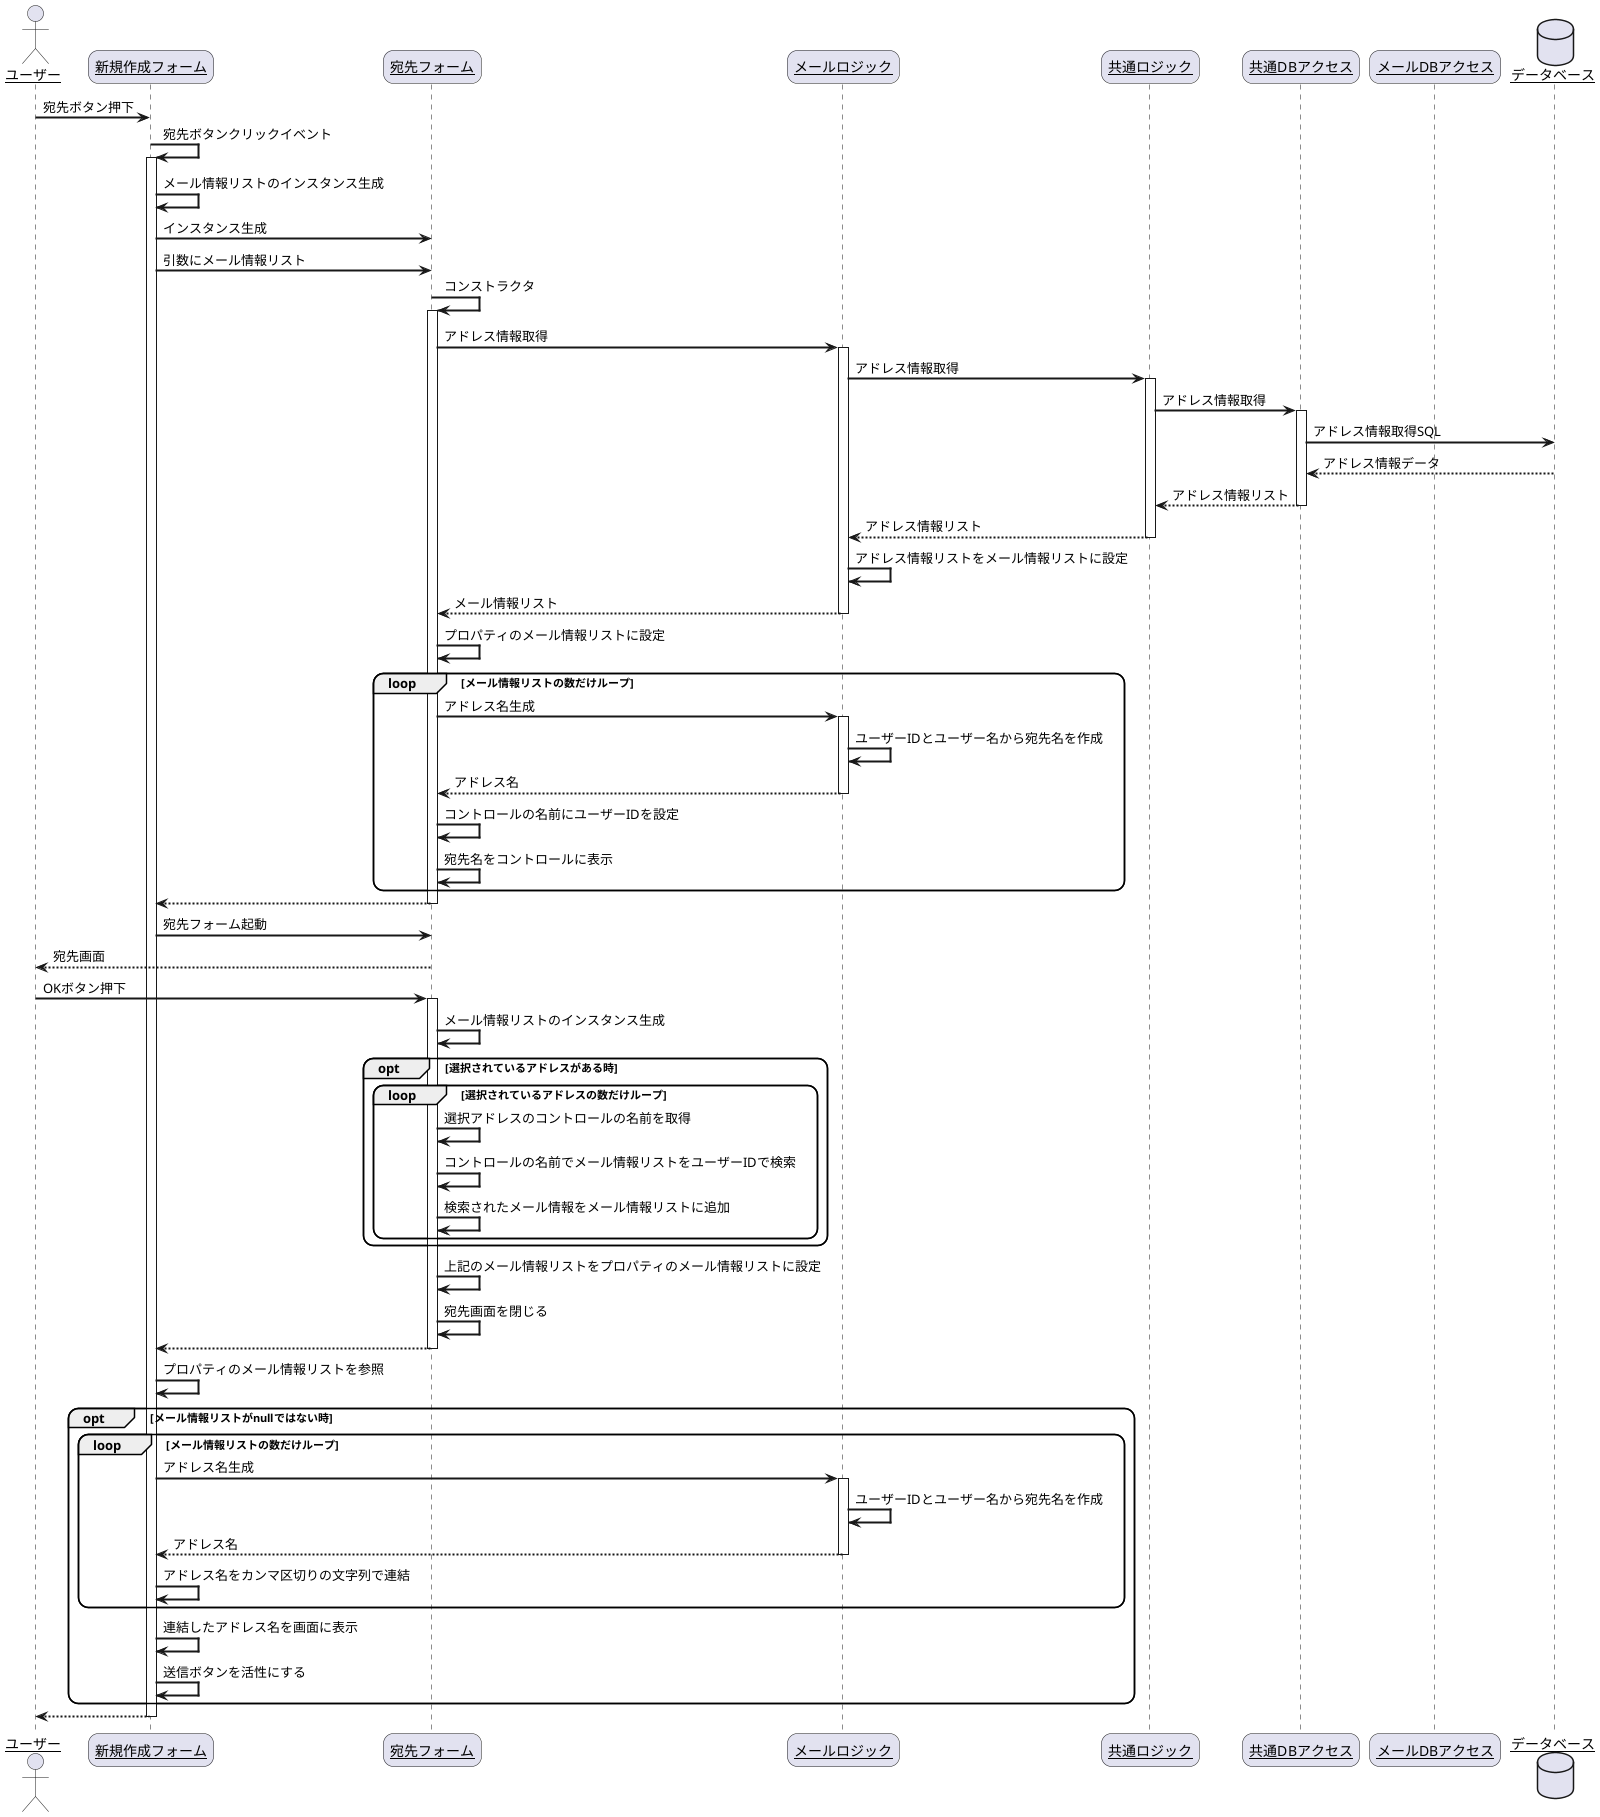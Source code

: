 @startuml
skinparam sequenceArrowThickness 2
skinparam roundcorner 20
skinparam maxmessagesize 60
skinparam sequenceParticipant underline

actor "ユーザー" as user
participant "新規作成フォーム" as mail_create_form
participant "宛先フォーム" as adress_form
participant "メールロジック" as mail_logic
participant "共通ロジック" as common_logic
participant "共通DBアクセス" as common_data_acces
participant "メールDBアクセス" as mail_data_acces
database "データベース" as db

user -> mail_create_form: 宛先ボタン押下
mail_create_form -> mail_create_form: 宛先ボタンクリックイベント
activate mail_create_form
mail_create_form -> mail_create_form: メール情報リストのインスタンス生成
mail_create_form -> adress_form: インスタンス生成
mail_create_form -> adress_form: 引数にメール情報リスト
adress_form -> adress_form: コンストラクタ
activate adress_form
adress_form -> mail_logic: アドレス情報取得
activate mail_logic
mail_logic -> common_logic: アドレス情報取得
activate common_logic
common_logic -> common_data_acces: アドレス情報取得
activate common_data_acces
common_data_acces -> db: アドレス情報取得SQL
db --> common_data_acces: アドレス情報データ
common_data_acces --> common_logic: アドレス情報リスト
deactivate common_data_acces
common_logic --> mail_logic: アドレス情報リスト
deactivate common_logic
mail_logic -> mail_logic: アドレス情報リストをメール情報リストに設定
mail_logic --> adress_form: メール情報リスト
deactivate mail_logic
adress_form -> adress_form: プロパティのメール情報リストに設定
loop メール情報リストの数だけループ
    adress_form -> mail_logic: アドレス名生成
    activate mail_logic
    mail_logic -> mail_logic: ユーザーIDとユーザー名から宛先名を作成
    mail_logic --> adress_form: アドレス名
    deactivate mail_logic
    adress_form -> adress_form: コントロールの名前にユーザーIDを設定
    adress_form -> adress_form: 宛先名をコントロールに表示
end
adress_form --> mail_create_form: 
deactivate adress_form
mail_create_form -> adress_form: 宛先フォーム起動
adress_form --> user: 宛先画面 

user -> adress_form: OKボタン押下
activate adress_form
adress_form -> adress_form: メール情報リストのインスタンス生成
opt 選択されているアドレスがある時
    loop 選択されているアドレスの数だけループ
        adress_form -> adress_form: 選択アドレスのコントロールの名前を取得
        adress_form -> adress_form: コントロールの名前でメール情報リストをユーザーIDで検索
        adress_form -> adress_form: 検索されたメール情報をメール情報リストに追加
    end
end
adress_form -> adress_form: 上記のメール情報リストをプロパティのメール情報リストに設定
adress_form -> adress_form: 宛先画面を閉じる
adress_form --> mail_create_form: 
deactivate adress_form
mail_create_form -> mail_create_form: プロパティのメール情報リストを参照
opt メール情報リストがnullではない時
    loop メール情報リストの数だけループ
        mail_create_form -> mail_logic: アドレス名生成
        activate mail_logic
        mail_logic -> mail_logic: ユーザーIDとユーザー名から宛先名を作成
        mail_logic --> mail_create_form: アドレス名
        deactivate mail_logic
        mail_create_form -> mail_create_form: アドレス名をカンマ区切りの文字列で連結
    end
    mail_create_form -> mail_create_form: 連結したアドレス名を画面に表示
    mail_create_form -> mail_create_form: 送信ボタンを活性にする
end
mail_create_form --> user: 
deactivate mail_create_form

@enduml
